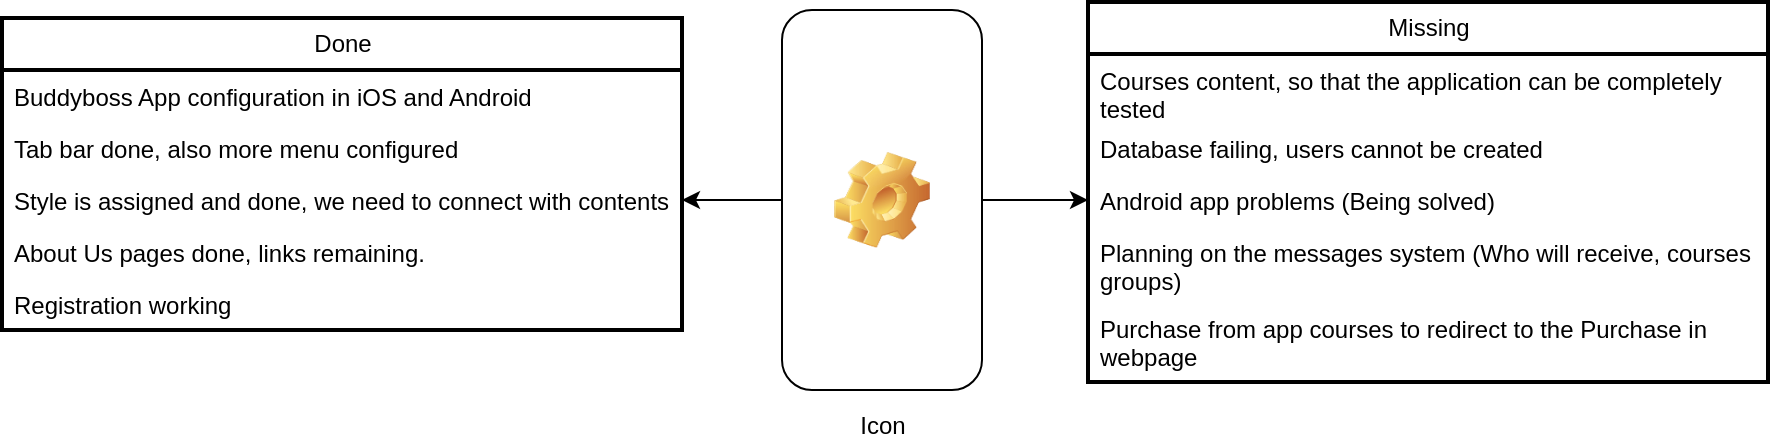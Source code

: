 <mxfile version="24.7.10">
  <diagram id="yPxyJZ8AM_hMuL3Unpa9" name="complex gitflow">
    <mxGraphModel dx="954" dy="639" grid="1" gridSize="10" guides="1" tooltips="1" connect="1" arrows="1" fold="1" page="1" pageScale="1" pageWidth="1100" pageHeight="850" math="0" shadow="0">
      <root>
        <mxCell id="0" />
        <mxCell id="1" parent="0" />
        <mxCell id="zDYp8u0hT7wXA561u6ja-6" value="Done" style="swimlane;fontStyle=0;childLayout=stackLayout;horizontal=1;startSize=26;fillColor=none;horizontalStack=0;resizeParent=1;resizeParentMax=0;resizeLast=0;collapsible=1;marginBottom=0;html=1;strokeWidth=2;spacing=2;" vertex="1" parent="1">
          <mxGeometry x="180" y="250" width="340" height="156" as="geometry">
            <mxRectangle x="210" y="250" width="70" height="30" as="alternateBounds" />
          </mxGeometry>
        </mxCell>
        <mxCell id="zDYp8u0hT7wXA561u6ja-7" value="Buddyboss App configuration in iOS and Android" style="text;strokeColor=none;fillColor=none;align=left;verticalAlign=top;spacingLeft=4;spacingRight=4;overflow=hidden;rotatable=0;points=[[0,0.5],[1,0.5]];portConstraint=eastwest;whiteSpace=wrap;html=1;" vertex="1" parent="zDYp8u0hT7wXA561u6ja-6">
          <mxGeometry y="26" width="340" height="26" as="geometry" />
        </mxCell>
        <mxCell id="zDYp8u0hT7wXA561u6ja-8" value="Tab bar done, also more menu configured" style="text;strokeColor=none;fillColor=none;align=left;verticalAlign=top;spacingLeft=4;spacingRight=4;overflow=hidden;rotatable=0;points=[[0,0.5],[1,0.5]];portConstraint=eastwest;whiteSpace=wrap;html=1;" vertex="1" parent="zDYp8u0hT7wXA561u6ja-6">
          <mxGeometry y="52" width="340" height="26" as="geometry" />
        </mxCell>
        <mxCell id="zDYp8u0hT7wXA561u6ja-9" value="Style is assigned and done, we need to connect with contents" style="text;strokeColor=none;fillColor=none;align=left;verticalAlign=top;spacingLeft=4;spacingRight=4;overflow=hidden;rotatable=0;points=[[0,0.5],[1,0.5]];portConstraint=eastwest;whiteSpace=wrap;html=1;" vertex="1" parent="zDYp8u0hT7wXA561u6ja-6">
          <mxGeometry y="78" width="340" height="26" as="geometry" />
        </mxCell>
        <mxCell id="zDYp8u0hT7wXA561u6ja-20" value="About Us pages done, links remaining." style="text;strokeColor=none;fillColor=none;align=left;verticalAlign=top;spacingLeft=4;spacingRight=4;overflow=hidden;rotatable=0;points=[[0,0.5],[1,0.5]];portConstraint=eastwest;whiteSpace=wrap;html=1;" vertex="1" parent="zDYp8u0hT7wXA561u6ja-6">
          <mxGeometry y="104" width="340" height="26" as="geometry" />
        </mxCell>
        <mxCell id="zDYp8u0hT7wXA561u6ja-21" value="Registration working" style="text;strokeColor=none;fillColor=none;align=left;verticalAlign=top;spacingLeft=4;spacingRight=4;overflow=hidden;rotatable=0;points=[[0,0.5],[1,0.5]];portConstraint=eastwest;whiteSpace=wrap;html=1;" vertex="1" parent="zDYp8u0hT7wXA561u6ja-6">
          <mxGeometry y="130" width="340" height="26" as="geometry" />
        </mxCell>
        <mxCell id="zDYp8u0hT7wXA561u6ja-32" style="edgeStyle=orthogonalEdgeStyle;rounded=0;orthogonalLoop=1;jettySize=auto;html=1;entryX=1;entryY=0.5;entryDx=0;entryDy=0;" edge="1" parent="1" source="zDYp8u0hT7wXA561u6ja-1" target="zDYp8u0hT7wXA561u6ja-9">
          <mxGeometry relative="1" as="geometry" />
        </mxCell>
        <mxCell id="zDYp8u0hT7wXA561u6ja-33" value="" style="edgeStyle=orthogonalEdgeStyle;rounded=0;orthogonalLoop=1;jettySize=auto;html=1;entryX=0;entryY=0.5;entryDx=0;entryDy=0;" edge="1" parent="1" source="zDYp8u0hT7wXA561u6ja-1" target="zDYp8u0hT7wXA561u6ja-27">
          <mxGeometry relative="1" as="geometry" />
        </mxCell>
        <mxCell id="zDYp8u0hT7wXA561u6ja-1" value="Icon" style="icon;html=1;image=img/clipart/Gear_128x128.png" vertex="1" parent="1">
          <mxGeometry x="570" y="246" width="100" height="190" as="geometry" />
        </mxCell>
        <mxCell id="zDYp8u0hT7wXA561u6ja-24" value="Missing" style="swimlane;fontStyle=0;childLayout=stackLayout;horizontal=1;startSize=26;fillColor=none;horizontalStack=0;resizeParent=1;resizeParentMax=0;resizeLast=0;collapsible=1;marginBottom=0;html=1;strokeWidth=2;spacing=2;" vertex="1" parent="1">
          <mxGeometry x="723" y="242" width="340" height="190" as="geometry">
            <mxRectangle x="210" y="250" width="70" height="30" as="alternateBounds" />
          </mxGeometry>
        </mxCell>
        <mxCell id="zDYp8u0hT7wXA561u6ja-25" value="Courses content, so that the application can be completely tested" style="text;strokeColor=none;fillColor=none;align=left;verticalAlign=top;spacingLeft=4;spacingRight=4;overflow=hidden;rotatable=0;points=[[0,0.5],[1,0.5]];portConstraint=eastwest;whiteSpace=wrap;html=1;" vertex="1" parent="zDYp8u0hT7wXA561u6ja-24">
          <mxGeometry y="26" width="340" height="34" as="geometry" />
        </mxCell>
        <mxCell id="zDYp8u0hT7wXA561u6ja-26" value="Database failing, users cannot be created" style="text;strokeColor=none;fillColor=none;align=left;verticalAlign=top;spacingLeft=4;spacingRight=4;overflow=hidden;rotatable=0;points=[[0,0.5],[1,0.5]];portConstraint=eastwest;whiteSpace=wrap;html=1;" vertex="1" parent="zDYp8u0hT7wXA561u6ja-24">
          <mxGeometry y="60" width="340" height="26" as="geometry" />
        </mxCell>
        <mxCell id="zDYp8u0hT7wXA561u6ja-27" value="Android app problems (Being solved)" style="text;strokeColor=none;fillColor=none;align=left;verticalAlign=top;spacingLeft=4;spacingRight=4;overflow=hidden;rotatable=0;points=[[0,0.5],[1,0.5]];portConstraint=eastwest;whiteSpace=wrap;html=1;" vertex="1" parent="zDYp8u0hT7wXA561u6ja-24">
          <mxGeometry y="86" width="340" height="26" as="geometry" />
        </mxCell>
        <mxCell id="zDYp8u0hT7wXA561u6ja-28" value="Planning on the messages system (Who will receive, courses groups)" style="text;strokeColor=none;fillColor=none;align=left;verticalAlign=top;spacingLeft=4;spacingRight=4;overflow=hidden;rotatable=0;points=[[0,0.5],[1,0.5]];portConstraint=eastwest;whiteSpace=wrap;html=1;" vertex="1" parent="zDYp8u0hT7wXA561u6ja-24">
          <mxGeometry y="112" width="340" height="38" as="geometry" />
        </mxCell>
        <mxCell id="zDYp8u0hT7wXA561u6ja-29" value="Purchase from app courses to redirect to the Purchase in webpage" style="text;strokeColor=none;fillColor=none;align=left;verticalAlign=top;spacingLeft=4;spacingRight=4;overflow=hidden;rotatable=0;points=[[0,0.5],[1,0.5]];portConstraint=eastwest;whiteSpace=wrap;html=1;" vertex="1" parent="zDYp8u0hT7wXA561u6ja-24">
          <mxGeometry y="150" width="340" height="40" as="geometry" />
        </mxCell>
      </root>
    </mxGraphModel>
  </diagram>
</mxfile>

